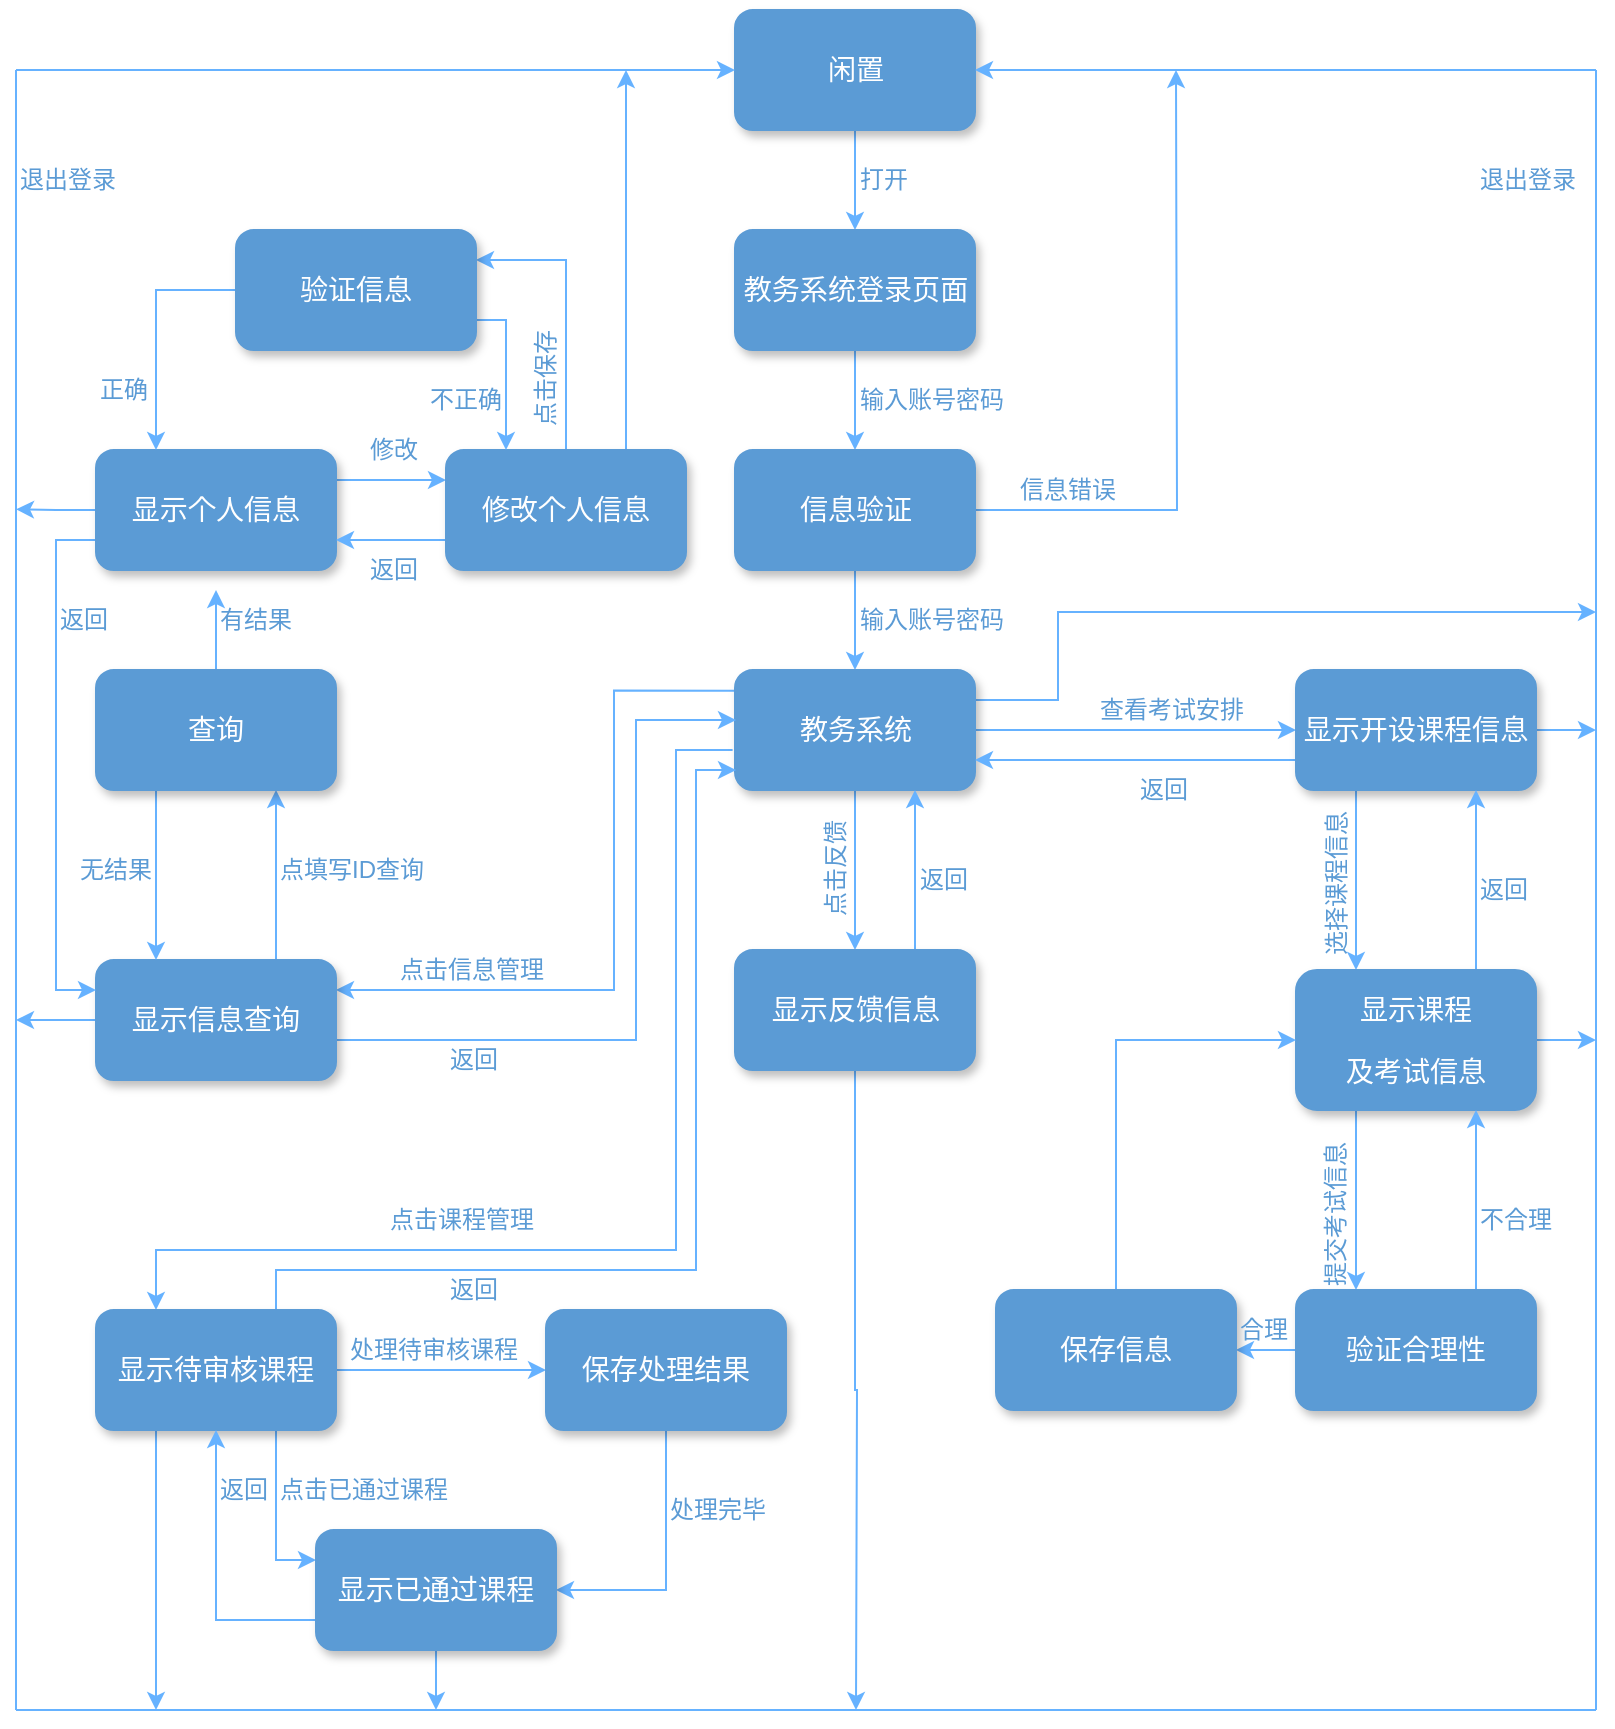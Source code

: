 <mxfile version="13.9.2" type="github"><diagram id="l8EoPeMpiLKktDauxpyL" name="Page-1"><mxGraphModel dx="1673" dy="898" grid="1" gridSize="10" guides="1" tooltips="1" connect="1" arrows="1" fold="1" page="1" pageScale="1" pageWidth="827" pageHeight="1169" math="0" shadow="0"><root><mxCell id="0"/><mxCell id="1" parent="0"/><mxCell id="6" style="edgeStyle=orthogonalEdgeStyle;rounded=0;orthogonalLoop=1;jettySize=auto;html=1;exitX=0.5;exitY=1;exitDx=0;exitDy=0;entryX=0.5;entryY=0;entryDx=0;entryDy=0;fillColor=#CCE5FF;strokeColor=#66B2FF;" parent="1" source="2" target="5" edge="1"><mxGeometry relative="1" as="geometry"><Array as="points"><mxPoint x="439.5" y="200"/><mxPoint x="439.5" y="200"/></Array></mxGeometry></mxCell><mxCell id="2" value="&lt;h3&gt;&lt;font color=&quot;#FFFFFF&quot;&gt;&lt;span style=&quot;font-weight: normal&quot;&gt;闲置&lt;/span&gt;&lt;/font&gt;&lt;/h3&gt;" style="rounded=1;whiteSpace=wrap;html=1;strokeColor=#5B9BD5;fillColor=#5b9bd5;shadow=1;" parent="1" vertex="1"><mxGeometry x="379.5" y="110" width="120" height="60" as="geometry"/></mxCell><mxCell id="8" style="edgeStyle=orthogonalEdgeStyle;rounded=0;orthogonalLoop=1;jettySize=auto;html=1;exitX=0.5;exitY=1;exitDx=0;exitDy=0;entryX=0.5;entryY=0;entryDx=0;entryDy=0;strokeColor=#66B2FF;fillColor=#CCE5FF;" parent="1" source="5" target="7" edge="1"><mxGeometry relative="1" as="geometry"/></mxCell><mxCell id="5" value="&lt;h3&gt;&lt;font color=&quot;#FFFFFF&quot;&gt;&lt;span style=&quot;font-weight: normal&quot;&gt;教务系统登录页面&lt;/span&gt;&lt;/font&gt;&lt;/h3&gt;" style="rounded=1;whiteSpace=wrap;html=1;strokeColor=#5B9BD5;fillColor=#5b9bd5;shadow=1;" parent="1" vertex="1"><mxGeometry x="379.5" y="220" width="120" height="60" as="geometry"/></mxCell><mxCell id="15" style="edgeStyle=orthogonalEdgeStyle;rounded=0;orthogonalLoop=1;jettySize=auto;html=1;exitX=0.5;exitY=1;exitDx=0;exitDy=0;entryX=0.5;entryY=0;entryDx=0;entryDy=0;strokeColor=#66B2FF;fillColor=#CCE5FF;" parent="1" source="7" target="14" edge="1"><mxGeometry relative="1" as="geometry"/></mxCell><mxCell id="yKE4LpvAJ2XlwBME3sCL-183" style="edgeStyle=orthogonalEdgeStyle;rounded=0;orthogonalLoop=1;jettySize=auto;html=1;exitX=1;exitY=0.5;exitDx=0;exitDy=0;strokeColor=#66B2FF;" edge="1" parent="1" source="7"><mxGeometry relative="1" as="geometry"><mxPoint x="600" y="140" as="targetPoint"/></mxGeometry></mxCell><mxCell id="7" value="&lt;h3&gt;&lt;font color=&quot;#FFFFFF&quot;&gt;&lt;span style=&quot;font-weight: normal&quot;&gt;信息验证&lt;/span&gt;&lt;/font&gt;&lt;/h3&gt;" style="rounded=1;whiteSpace=wrap;html=1;strokeColor=#5B9BD5;fillColor=#5b9bd5;shadow=1;" parent="1" vertex="1"><mxGeometry x="379.5" y="330" width="120" height="60" as="geometry"/></mxCell><mxCell id="9" value="&lt;font color=&quot;#5B9BD5&quot;&gt;打开&lt;/font&gt;" style="text;html=1;resizable=0;points=[];autosize=1;align=left;verticalAlign=top;spacingTop=-4;" parent="1" vertex="1"><mxGeometry x="439.5" y="185" width="40" height="20" as="geometry"/></mxCell><mxCell id="10" value="&lt;div&gt;&lt;font color=&quot;#5B9BD5&quot;&gt;输入账号密码&lt;/font&gt;&lt;/div&gt;" style="text;html=1;resizable=0;points=[];autosize=1;align=left;verticalAlign=top;spacingTop=-4;" parent="1" vertex="1"><mxGeometry x="439.5" y="295" width="90" height="20" as="geometry"/></mxCell><mxCell id="13" value="&lt;div&gt;&lt;font color=&quot;#5B9BD5&quot;&gt;信息错误&lt;/font&gt;&lt;/div&gt;" style="text;html=1;resizable=0;points=[];autosize=1;align=left;verticalAlign=top;spacingTop=-4;" parent="1" vertex="1"><mxGeometry x="519.5" y="340" width="60" height="20" as="geometry"/></mxCell><mxCell id="28" style="edgeStyle=orthogonalEdgeStyle;rounded=0;orthogonalLoop=1;jettySize=auto;html=1;exitX=1;exitY=0.5;exitDx=0;exitDy=0;entryX=0;entryY=0.5;entryDx=0;entryDy=0;strokeColor=#66B2FF;fillColor=#CCE5FF;" parent="1" source="14" target="25" edge="1"><mxGeometry relative="1" as="geometry"/></mxCell><mxCell id="71" style="edgeStyle=orthogonalEdgeStyle;rounded=0;orthogonalLoop=1;jettySize=auto;html=1;exitX=1;exitY=0.25;exitDx=0;exitDy=0;strokeColor=#66B2FF;fillColor=#CCE5FF;" parent="1" source="14" edge="1"><mxGeometry relative="1" as="geometry"><mxPoint x="810" y="411" as="targetPoint"/><Array as="points"><mxPoint x="541" y="455"/><mxPoint x="541" y="411"/></Array></mxGeometry></mxCell><mxCell id="97" value="" style="edgeStyle=orthogonalEdgeStyle;rounded=0;orthogonalLoop=1;jettySize=auto;html=1;strokeColor=#66B2FF;fillColor=#CCE5FF;" parent="1" source="14" target="86" edge="1"><mxGeometry relative="1" as="geometry"/></mxCell><mxCell id="113" style="edgeStyle=orthogonalEdgeStyle;rounded=0;orthogonalLoop=1;jettySize=auto;html=1;exitX=-0.01;exitY=0.667;exitDx=0;exitDy=0;entryX=0.25;entryY=0;entryDx=0;entryDy=0;strokeColor=#66B2FF;fillColor=#CCE5FF;exitPerimeter=0;" parent="1" source="14" target="100" edge="1"><mxGeometry relative="1" as="geometry"><Array as="points"><mxPoint x="350" y="480"/><mxPoint x="350" y="730"/><mxPoint x="90" y="730"/></Array></mxGeometry></mxCell><mxCell id="114" style="edgeStyle=orthogonalEdgeStyle;rounded=0;orthogonalLoop=1;jettySize=auto;html=1;strokeColor=#66B2FF;fillColor=#CCE5FF;exitX=-0.004;exitY=0.172;exitDx=0;exitDy=0;exitPerimeter=0;" parent="1" source="14" target="109" edge="1"><mxGeometry relative="1" as="geometry"><Array as="points"><mxPoint x="319" y="450"/><mxPoint x="319" y="600"/></Array><mxPoint x="378" y="447" as="sourcePoint"/></mxGeometry></mxCell><mxCell id="14" value="&lt;h3&gt;&lt;font color=&quot;#FFFFFF&quot;&gt;&lt;span style=&quot;font-weight: normal&quot;&gt;教务系统&lt;/span&gt;&lt;/font&gt;&lt;/h3&gt;" style="rounded=1;whiteSpace=wrap;html=1;strokeColor=#5B9BD5;fillColor=#5b9bd5;shadow=1;" parent="1" vertex="1"><mxGeometry x="379.5" y="440" width="120" height="60" as="geometry"/></mxCell><mxCell id="89" style="edgeStyle=orthogonalEdgeStyle;rounded=0;orthogonalLoop=1;jettySize=auto;html=1;exitX=0.75;exitY=0;exitDx=0;exitDy=0;entryX=0.75;entryY=1;entryDx=0;entryDy=0;strokeColor=#66B2FF;fillColor=#CCE5FF;" parent="1" source="86" target="14" edge="1"><mxGeometry relative="1" as="geometry"/></mxCell><mxCell id="yKE4LpvAJ2XlwBME3sCL-170" style="edgeStyle=orthogonalEdgeStyle;rounded=0;orthogonalLoop=1;jettySize=auto;html=1;exitX=0.5;exitY=1;exitDx=0;exitDy=0;strokeColor=#66B2FF;" edge="1" parent="1" source="86"><mxGeometry relative="1" as="geometry"><mxPoint x="440" y="960" as="targetPoint"/></mxGeometry></mxCell><mxCell id="86" value="&lt;h3&gt;&lt;font color=&quot;#FFFFFF&quot;&gt;&lt;span style=&quot;font-weight: normal&quot;&gt;显示反馈信息&lt;/span&gt;&lt;/font&gt;&lt;/h3&gt;" style="rounded=1;whiteSpace=wrap;html=1;strokeColor=#5B9BD5;fillColor=#5b9bd5;shadow=1;" parent="1" vertex="1"><mxGeometry x="379.5" y="580" width="120" height="60" as="geometry"/></mxCell><mxCell id="16" value="&lt;div&gt;&lt;font color=&quot;#5B9BD5&quot;&gt;输入账号密码&lt;/font&gt;&lt;/div&gt;" style="text;html=1;resizable=0;points=[];autosize=1;align=left;verticalAlign=top;spacingTop=-4;" parent="1" vertex="1"><mxGeometry x="439.5" y="405" width="90" height="20" as="geometry"/></mxCell><mxCell id="27" style="edgeStyle=orthogonalEdgeStyle;rounded=0;orthogonalLoop=1;jettySize=auto;html=1;exitX=0;exitY=0.75;exitDx=0;exitDy=0;entryX=1;entryY=0.75;entryDx=0;entryDy=0;strokeColor=#66B2FF;fillColor=#CCE5FF;" parent="1" source="25" target="14" edge="1"><mxGeometry relative="1" as="geometry"/></mxCell><mxCell id="61" style="edgeStyle=orthogonalEdgeStyle;rounded=0;orthogonalLoop=1;jettySize=auto;html=1;exitX=0.25;exitY=1;exitDx=0;exitDy=0;entryX=0.25;entryY=0;entryDx=0;entryDy=0;strokeColor=#66B2FF;fillColor=#CCE5FF;" parent="1" source="25" target="58" edge="1"><mxGeometry relative="1" as="geometry"/></mxCell><mxCell id="66" style="edgeStyle=orthogonalEdgeStyle;rounded=0;orthogonalLoop=1;jettySize=auto;html=1;exitX=1;exitY=0.5;exitDx=0;exitDy=0;strokeColor=#66B2FF;fillColor=#CCE5FF;" parent="1" source="25" edge="1"><mxGeometry relative="1" as="geometry"><mxPoint x="810" y="470" as="targetPoint"/></mxGeometry></mxCell><mxCell id="25" value="&lt;h3&gt;&lt;font color=&quot;#FFFFFF&quot;&gt;&lt;span style=&quot;font-weight: normal&quot;&gt;显示开设课程信息&lt;/span&gt;&lt;/font&gt;&lt;/h3&gt;" style="rounded=1;whiteSpace=wrap;html=1;strokeColor=#5B9BD5;fillColor=#5b9bd5;shadow=1;" parent="1" vertex="1"><mxGeometry x="660" y="440" width="120" height="60" as="geometry"/></mxCell><mxCell id="62" style="edgeStyle=orthogonalEdgeStyle;rounded=0;orthogonalLoop=1;jettySize=auto;html=1;exitX=0.75;exitY=0;exitDx=0;exitDy=0;entryX=0.75;entryY=1;entryDx=0;entryDy=0;strokeColor=#66B2FF;fillColor=#CCE5FF;" parent="1" source="58" target="25" edge="1"><mxGeometry relative="1" as="geometry"/></mxCell><mxCell id="65" style="edgeStyle=orthogonalEdgeStyle;rounded=0;orthogonalLoop=1;jettySize=auto;html=1;exitX=1;exitY=0.5;exitDx=0;exitDy=0;strokeColor=#66B2FF;fillColor=#CCE5FF;" parent="1" source="58" edge="1"><mxGeometry relative="1" as="geometry"><mxPoint x="810" y="625" as="targetPoint"/></mxGeometry></mxCell><mxCell id="74" style="edgeStyle=orthogonalEdgeStyle;rounded=0;orthogonalLoop=1;jettySize=auto;html=1;exitX=0.25;exitY=1;exitDx=0;exitDy=0;entryX=0.25;entryY=0;entryDx=0;entryDy=0;strokeColor=#66B2FF;fillColor=#CCE5FF;" parent="1" source="58" target="73" edge="1"><mxGeometry relative="1" as="geometry"/></mxCell><mxCell id="58" value="&lt;h3&gt;&lt;font color=&quot;#FFFFFF&quot;&gt;&lt;span style=&quot;font-weight: normal&quot;&gt;显示课程&lt;/span&gt;&lt;/font&gt;&lt;/h3&gt;&lt;h3&gt;&lt;font color=&quot;#FFFFFF&quot;&gt;&lt;span style=&quot;font-weight: normal&quot;&gt;及考试信息&lt;/span&gt;&lt;/font&gt;&lt;/h3&gt;" style="rounded=1;whiteSpace=wrap;html=1;strokeColor=#5B9BD5;fillColor=#5b9bd5;shadow=1;" parent="1" vertex="1"><mxGeometry x="660" y="590" width="120" height="70" as="geometry"/></mxCell><mxCell id="34" value="" style="endArrow=none;html=1;strokeColor=#66B2FF;fillColor=#CCE5FF;" parent="1" edge="1"><mxGeometry width="50" height="50" relative="1" as="geometry"><mxPoint x="810" y="960" as="sourcePoint"/><mxPoint x="810" y="140" as="targetPoint"/><Array as="points"><mxPoint x="810" y="471"/></Array></mxGeometry></mxCell><mxCell id="37" value="&lt;div&gt;&lt;font color=&quot;#5B9BD5&quot;&gt;查看考试安排&lt;/font&gt;&lt;/div&gt;" style="text;html=1;resizable=0;points=[];autosize=1;align=left;verticalAlign=top;spacingTop=-4;" parent="1" vertex="1"><mxGeometry x="559.5" y="450" width="90" height="20" as="geometry"/></mxCell><mxCell id="38" value="&lt;div&gt;&lt;font color=&quot;#5B9BD5&quot;&gt;返回&lt;/font&gt;&lt;/div&gt;" style="text;html=1;resizable=0;points=[];autosize=1;align=left;verticalAlign=top;spacingTop=-4;" parent="1" vertex="1"><mxGeometry x="579.5" y="490" width="40" height="20" as="geometry"/></mxCell><mxCell id="41" value="&lt;div&gt;&lt;font color=&quot;#5B9BD5&quot;&gt;退出登录&lt;/font&gt;&lt;/div&gt;" style="text;html=1;resizable=0;points=[];autosize=1;align=left;verticalAlign=top;spacingTop=-4;" parent="1" vertex="1"><mxGeometry x="750" y="185" width="60" height="20" as="geometry"/></mxCell><mxCell id="63" value="&lt;div&gt;&lt;font color=&quot;#5B9BD5&quot;&gt;返回&lt;/font&gt;&lt;/div&gt;" style="text;html=1;resizable=0;points=[];autosize=1;align=left;verticalAlign=top;spacingTop=-4;" parent="1" vertex="1"><mxGeometry x="750" y="540" width="40" height="20" as="geometry"/></mxCell><mxCell id="64" value="&lt;div&gt;&lt;font color=&quot;#5B9BD5&quot;&gt;选择课程信息&lt;/font&gt;&lt;/div&gt;" style="text;html=1;resizable=0;points=[];autosize=1;align=left;verticalAlign=top;spacingTop=-4;horizontal=0;" parent="1" vertex="1"><mxGeometry x="670" y="564.5" width="90" height="20" as="geometry"/></mxCell><mxCell id="75" style="edgeStyle=orthogonalEdgeStyle;rounded=0;orthogonalLoop=1;jettySize=auto;html=1;exitX=0.75;exitY=0;exitDx=0;exitDy=0;entryX=0.75;entryY=1;entryDx=0;entryDy=0;strokeColor=#66B2FF;fillColor=#CCE5FF;" parent="1" source="73" target="58" edge="1"><mxGeometry relative="1" as="geometry"/></mxCell><mxCell id="yKE4LpvAJ2XlwBME3sCL-144" value="" style="edgeStyle=orthogonalEdgeStyle;rounded=0;orthogonalLoop=1;jettySize=auto;html=1;strokeColor=#66B2FF;" edge="1" parent="1" source="73" target="80"><mxGeometry relative="1" as="geometry"/></mxCell><mxCell id="73" value="&lt;h3&gt;&lt;font color=&quot;#FFFFFF&quot;&gt;&lt;span style=&quot;font-weight: normal&quot;&gt;验证合理性&lt;/span&gt;&lt;/font&gt;&lt;/h3&gt;" style="rounded=1;whiteSpace=wrap;html=1;strokeColor=#5B9BD5;fillColor=#5b9bd5;shadow=1;" parent="1" vertex="1"><mxGeometry x="660" y="750" width="120" height="60" as="geometry"/></mxCell><mxCell id="85" style="edgeStyle=orthogonalEdgeStyle;rounded=0;orthogonalLoop=1;jettySize=auto;html=1;exitX=0.5;exitY=0;exitDx=0;exitDy=0;entryX=0;entryY=0.5;entryDx=0;entryDy=0;strokeColor=#66B2FF;fillColor=#CCE5FF;" parent="1" source="80" target="58" edge="1"><mxGeometry relative="1" as="geometry"/></mxCell><mxCell id="80" value="&lt;h3&gt;&lt;font color=&quot;#FFFFFF&quot;&gt;&lt;span style=&quot;font-weight: normal&quot;&gt;保存信息&lt;/span&gt;&lt;/font&gt;&lt;/h3&gt;" style="rounded=1;whiteSpace=wrap;html=1;strokeColor=#5B9BD5;fillColor=#5b9bd5;shadow=1;" parent="1" vertex="1"><mxGeometry x="510" y="750" width="120" height="60" as="geometry"/></mxCell><mxCell id="76" value="&lt;div&gt;&lt;font color=&quot;#5B9BD5&quot;&gt;提交考试信息&lt;/font&gt;&lt;/div&gt;" style="text;html=1;resizable=0;points=[];autosize=1;align=left;verticalAlign=top;spacingTop=-4;horizontal=0;" parent="1" vertex="1"><mxGeometry x="670" y="670" width="30" height="80" as="geometry"/></mxCell><mxCell id="78" value="&lt;font color=&quot;#5B9BD5&quot;&gt;不合理&lt;/font&gt;" style="text;html=1;resizable=0;points=[];autosize=1;align=left;verticalAlign=top;spacingTop=-4;" parent="1" vertex="1"><mxGeometry x="750" y="705" width="50" height="20" as="geometry"/></mxCell><mxCell id="82" value="&lt;font color=&quot;#5B9BD5&quot;&gt;合理&lt;/font&gt;" style="text;html=1;resizable=0;points=[];autosize=1;align=left;verticalAlign=top;spacingTop=-4;" parent="1" vertex="1"><mxGeometry x="630" y="760" width="40" height="20" as="geometry"/></mxCell><mxCell id="90" value="&lt;div&gt;&lt;font color=&quot;#5B9BD5&quot;&gt;点击反馈&lt;/font&gt;&lt;/div&gt;" style="text;html=1;resizable=0;points=[];autosize=1;align=left;verticalAlign=top;spacingTop=-4;horizontal=0;" parent="1" vertex="1"><mxGeometry x="420" y="515" width="30" height="50" as="geometry"/></mxCell><mxCell id="92" value="&lt;div&gt;&lt;font color=&quot;#5B9BD5&quot;&gt;返回&lt;/font&gt;&lt;/div&gt;" style="text;html=1;resizable=0;points=[];autosize=1;align=left;verticalAlign=top;spacingTop=-4;" parent="1" vertex="1"><mxGeometry x="470" y="535" width="40" height="20" as="geometry"/></mxCell><mxCell id="106" style="edgeStyle=orthogonalEdgeStyle;rounded=0;orthogonalLoop=1;jettySize=auto;html=1;exitX=0.75;exitY=0;exitDx=0;exitDy=0;strokeColor=#66B2FF;fillColor=#CCE5FF;" parent="1" source="100" edge="1"><mxGeometry relative="1" as="geometry"><Array as="points"><mxPoint x="150" y="740"/><mxPoint x="360" y="740"/><mxPoint x="360" y="490"/></Array><mxPoint x="380" y="490" as="targetPoint"/></mxGeometry></mxCell><mxCell id="yKE4LpvAJ2XlwBME3sCL-157" style="edgeStyle=orthogonalEdgeStyle;rounded=0;orthogonalLoop=1;jettySize=auto;html=1;exitX=1;exitY=0.5;exitDx=0;exitDy=0;strokeColor=#66B2FF;" edge="1" parent="1" source="100" target="yKE4LpvAJ2XlwBME3sCL-154"><mxGeometry relative="1" as="geometry"/></mxCell><mxCell id="yKE4LpvAJ2XlwBME3sCL-162" style="edgeStyle=orthogonalEdgeStyle;rounded=0;orthogonalLoop=1;jettySize=auto;html=1;exitX=0.75;exitY=1;exitDx=0;exitDy=0;entryX=0;entryY=0.25;entryDx=0;entryDy=0;strokeColor=#66B2FF;" edge="1" parent="1" source="100" target="yKE4LpvAJ2XlwBME3sCL-159"><mxGeometry relative="1" as="geometry"/></mxCell><mxCell id="yKE4LpvAJ2XlwBME3sCL-169" style="edgeStyle=orthogonalEdgeStyle;rounded=0;orthogonalLoop=1;jettySize=auto;html=1;exitX=0.25;exitY=1;exitDx=0;exitDy=0;strokeColor=#66B2FF;" edge="1" parent="1" source="100"><mxGeometry relative="1" as="geometry"><mxPoint x="90" y="960" as="targetPoint"/></mxGeometry></mxCell><mxCell id="100" value="&lt;h3&gt;&lt;font color=&quot;#FFFFFF&quot;&gt;&lt;span style=&quot;font-weight: normal&quot;&gt;显示待审核课程&lt;/span&gt;&lt;/font&gt;&lt;/h3&gt;" style="rounded=1;whiteSpace=wrap;html=1;strokeColor=#5B9BD5;fillColor=#5b9bd5;shadow=1;" parent="1" vertex="1"><mxGeometry x="60" y="760" width="120" height="60" as="geometry"/></mxCell><mxCell id="101" value="&lt;div&gt;&lt;font color=&quot;#5B9BD5&quot;&gt;点击课程管理&lt;/font&gt;&lt;/div&gt;" style="text;html=1;resizable=0;points=[];autosize=1;align=left;verticalAlign=top;spacingTop=-4;" parent="1" vertex="1"><mxGeometry x="205" y="705" width="90" height="20" as="geometry"/></mxCell><mxCell id="105" value="&lt;div&gt;&lt;font color=&quot;#5B9BD5&quot;&gt;返回&lt;/font&gt;&lt;/div&gt;" style="text;html=1;resizable=0;points=[];autosize=1;align=left;verticalAlign=top;spacingTop=-4;" parent="1" vertex="1"><mxGeometry x="235" y="740" width="40" height="20" as="geometry"/></mxCell><mxCell id="110" style="edgeStyle=orthogonalEdgeStyle;rounded=0;orthogonalLoop=1;jettySize=auto;html=1;fillColor=#CCE5FF;strokeColor=#66B2FF;" parent="1" edge="1"><mxGeometry relative="1" as="geometry"><mxPoint x="380" y="465" as="targetPoint"/><Array as="points"><mxPoint x="180" y="625"/><mxPoint x="330" y="625"/><mxPoint x="330" y="465"/></Array><mxPoint x="180" y="625" as="sourcePoint"/></mxGeometry></mxCell><mxCell id="yKE4LpvAJ2XlwBME3sCL-119" style="edgeStyle=orthogonalEdgeStyle;rounded=0;orthogonalLoop=1;jettySize=auto;html=1;exitX=0.75;exitY=0;exitDx=0;exitDy=0;entryX=0.75;entryY=1;entryDx=0;entryDy=0;strokeColor=#66B2FF;" edge="1" parent="1" source="109" target="yKE4LpvAJ2XlwBME3sCL-116"><mxGeometry relative="1" as="geometry"/></mxCell><mxCell id="yKE4LpvAJ2XlwBME3sCL-172" style="edgeStyle=orthogonalEdgeStyle;rounded=0;orthogonalLoop=1;jettySize=auto;html=1;exitX=0;exitY=0.5;exitDx=0;exitDy=0;strokeColor=#66B2FF;" edge="1" parent="1" source="109"><mxGeometry relative="1" as="geometry"><mxPoint x="20" y="615" as="targetPoint"/></mxGeometry></mxCell><mxCell id="109" value="&lt;h3&gt;&lt;font color=&quot;#FFFFFF&quot;&gt;&lt;span style=&quot;font-weight: normal&quot;&gt;显示信息查询&lt;/span&gt;&lt;/font&gt;&lt;/h3&gt;" style="rounded=1;whiteSpace=wrap;html=1;strokeColor=#5B9BD5;fillColor=#5b9bd5;shadow=1;" parent="1" vertex="1"><mxGeometry x="60" y="585" width="120" height="60" as="geometry"/></mxCell><mxCell id="115" value="&lt;div&gt;&lt;font color=&quot;#5B9BD5&quot;&gt;点击信息管理&lt;/font&gt;&lt;/div&gt;" style="text;html=1;resizable=0;points=[];autosize=1;align=left;verticalAlign=top;spacingTop=-4;direction=east;horizontal=1;" parent="1" vertex="1"><mxGeometry x="210" y="580" width="90" height="20" as="geometry"/></mxCell><mxCell id="116" value="&lt;div&gt;&lt;font color=&quot;#5B9BD5&quot;&gt;返回&lt;/font&gt;&lt;/div&gt;" style="text;html=1;resizable=0;points=[];autosize=1;align=left;verticalAlign=top;spacingTop=-4;" parent="1" vertex="1"><mxGeometry x="235" y="625" width="40" height="20" as="geometry"/></mxCell><mxCell id="yKE4LpvAJ2XlwBME3sCL-121" style="edgeStyle=orthogonalEdgeStyle;rounded=0;orthogonalLoop=1;jettySize=auto;html=1;exitX=0.25;exitY=1;exitDx=0;exitDy=0;entryX=0.25;entryY=0;entryDx=0;entryDy=0;strokeColor=#66B2FF;" edge="1" parent="1" source="yKE4LpvAJ2XlwBME3sCL-116" target="109"><mxGeometry relative="1" as="geometry"/></mxCell><mxCell id="yKE4LpvAJ2XlwBME3sCL-127" value="" style="edgeStyle=orthogonalEdgeStyle;rounded=0;orthogonalLoop=1;jettySize=auto;html=1;strokeColor=#66B2FF;" edge="1" parent="1" source="yKE4LpvAJ2XlwBME3sCL-116"><mxGeometry relative="1" as="geometry"><mxPoint x="120" y="400" as="targetPoint"/></mxGeometry></mxCell><mxCell id="yKE4LpvAJ2XlwBME3sCL-116" value="&lt;h3&gt;&lt;font color=&quot;#FFFFFF&quot;&gt;&lt;span style=&quot;font-weight: normal&quot;&gt;查询&lt;/span&gt;&lt;/font&gt;&lt;/h3&gt;" style="rounded=1;whiteSpace=wrap;html=1;strokeColor=#5B9BD5;fillColor=#5b9bd5;shadow=1;" vertex="1" parent="1"><mxGeometry x="60" y="440" width="120" height="60" as="geometry"/></mxCell><mxCell id="yKE4LpvAJ2XlwBME3sCL-122" value="&lt;div&gt;&lt;font color=&quot;#5B9BD5&quot;&gt;点填写ID查询&lt;/font&gt;&lt;/div&gt;" style="text;html=1;resizable=0;points=[];autosize=1;align=left;verticalAlign=top;spacingTop=-4;horizontal=1;direction=south;" vertex="1" parent="1"><mxGeometry x="150" y="530" width="80" height="30" as="geometry"/></mxCell><mxCell id="yKE4LpvAJ2XlwBME3sCL-123" value="&lt;div&gt;&lt;font color=&quot;#5B9BD5&quot;&gt;无结果&lt;/font&gt;&lt;/div&gt;" style="text;html=1;resizable=0;points=[];autosize=1;align=left;verticalAlign=top;spacingTop=-4;" vertex="1" parent="1"><mxGeometry x="50" y="530" width="50" height="20" as="geometry"/></mxCell><mxCell id="yKE4LpvAJ2XlwBME3sCL-128" value="&lt;div&gt;&lt;font color=&quot;#5B9BD5&quot;&gt;有结果&lt;/font&gt;&lt;/div&gt;" style="text;html=1;resizable=0;points=[];autosize=1;align=left;verticalAlign=top;spacingTop=-4;" vertex="1" parent="1"><mxGeometry x="120" y="405" width="50" height="20" as="geometry"/></mxCell><mxCell id="yKE4LpvAJ2XlwBME3sCL-135" style="edgeStyle=orthogonalEdgeStyle;rounded=0;orthogonalLoop=1;jettySize=auto;html=1;exitX=1;exitY=0.25;exitDx=0;exitDy=0;entryX=0;entryY=0.25;entryDx=0;entryDy=0;strokeColor=#66B2FF;" edge="1" parent="1" source="yKE4LpvAJ2XlwBME3sCL-130" target="yKE4LpvAJ2XlwBME3sCL-134"><mxGeometry relative="1" as="geometry"/></mxCell><mxCell id="yKE4LpvAJ2XlwBME3sCL-175" style="edgeStyle=orthogonalEdgeStyle;rounded=0;orthogonalLoop=1;jettySize=auto;html=1;exitX=0;exitY=0.5;exitDx=0;exitDy=0;strokeColor=#66B2FF;" edge="1" parent="1" source="yKE4LpvAJ2XlwBME3sCL-130"><mxGeometry relative="1" as="geometry"><mxPoint x="20" y="359.647" as="targetPoint"/></mxGeometry></mxCell><mxCell id="yKE4LpvAJ2XlwBME3sCL-176" style="edgeStyle=orthogonalEdgeStyle;rounded=0;orthogonalLoop=1;jettySize=auto;html=1;exitX=0;exitY=0.75;exitDx=0;exitDy=0;entryX=0;entryY=0.25;entryDx=0;entryDy=0;strokeColor=#66B2FF;" edge="1" parent="1" source="yKE4LpvAJ2XlwBME3sCL-130" target="109"><mxGeometry relative="1" as="geometry"/></mxCell><mxCell id="yKE4LpvAJ2XlwBME3sCL-130" value="&lt;h3&gt;&lt;font color=&quot;#FFFFFF&quot;&gt;&lt;span style=&quot;font-weight: normal&quot;&gt;显示个人信息&lt;/span&gt;&lt;/font&gt;&lt;/h3&gt;" style="rounded=1;whiteSpace=wrap;html=1;strokeColor=#5B9BD5;fillColor=#5b9bd5;shadow=1;" vertex="1" parent="1"><mxGeometry x="60" y="330" width="120" height="60" as="geometry"/></mxCell><mxCell id="yKE4LpvAJ2XlwBME3sCL-136" style="edgeStyle=orthogonalEdgeStyle;rounded=0;orthogonalLoop=1;jettySize=auto;html=1;exitX=0;exitY=0.75;exitDx=0;exitDy=0;entryX=1;entryY=0.75;entryDx=0;entryDy=0;strokeColor=#66B2FF;" edge="1" parent="1" source="yKE4LpvAJ2XlwBME3sCL-134" target="yKE4LpvAJ2XlwBME3sCL-130"><mxGeometry relative="1" as="geometry"/></mxCell><mxCell id="yKE4LpvAJ2XlwBME3sCL-149" style="edgeStyle=orthogonalEdgeStyle;rounded=0;orthogonalLoop=1;jettySize=auto;html=1;exitX=0.5;exitY=0;exitDx=0;exitDy=0;entryX=1;entryY=0.25;entryDx=0;entryDy=0;strokeColor=#66B2FF;" edge="1" parent="1" source="yKE4LpvAJ2XlwBME3sCL-134" target="yKE4LpvAJ2XlwBME3sCL-140"><mxGeometry relative="1" as="geometry"><Array as="points"><mxPoint x="295" y="235"/></Array></mxGeometry></mxCell><mxCell id="yKE4LpvAJ2XlwBME3sCL-179" style="edgeStyle=orthogonalEdgeStyle;rounded=0;orthogonalLoop=1;jettySize=auto;html=1;exitX=0.75;exitY=0;exitDx=0;exitDy=0;strokeColor=#66B2FF;" edge="1" parent="1" source="yKE4LpvAJ2XlwBME3sCL-134"><mxGeometry relative="1" as="geometry"><mxPoint x="325" y="140" as="targetPoint"/></mxGeometry></mxCell><mxCell id="yKE4LpvAJ2XlwBME3sCL-134" value="&lt;h3&gt;&lt;font color=&quot;#FFFFFF&quot;&gt;&lt;span style=&quot;font-weight: normal&quot;&gt;修改个人信息&lt;/span&gt;&lt;/font&gt;&lt;/h3&gt;" style="rounded=1;whiteSpace=wrap;html=1;strokeColor=#5B9BD5;fillColor=#5b9bd5;shadow=1;" vertex="1" parent="1"><mxGeometry x="235" y="330" width="120" height="60" as="geometry"/></mxCell><mxCell id="yKE4LpvAJ2XlwBME3sCL-137" value="&lt;div&gt;&lt;font color=&quot;#5B9BD5&quot;&gt;返回&lt;/font&gt;&lt;/div&gt;" style="text;html=1;resizable=0;points=[];autosize=1;align=left;verticalAlign=top;spacingTop=-4;" vertex="1" parent="1"><mxGeometry x="195" y="380" width="40" height="20" as="geometry"/></mxCell><mxCell id="yKE4LpvAJ2XlwBME3sCL-138" value="&lt;div&gt;&lt;font color=&quot;#5B9BD5&quot;&gt;修改&lt;/font&gt;&lt;/div&gt;" style="text;html=1;resizable=0;points=[];autosize=1;align=left;verticalAlign=top;spacingTop=-4;" vertex="1" parent="1"><mxGeometry x="195" y="320" width="40" height="20" as="geometry"/></mxCell><mxCell id="yKE4LpvAJ2XlwBME3sCL-145" style="edgeStyle=orthogonalEdgeStyle;rounded=0;orthogonalLoop=1;jettySize=auto;html=1;exitX=0;exitY=0.5;exitDx=0;exitDy=0;entryX=0.25;entryY=0;entryDx=0;entryDy=0;strokeColor=#66B2FF;" edge="1" parent="1" source="yKE4LpvAJ2XlwBME3sCL-140" target="yKE4LpvAJ2XlwBME3sCL-130"><mxGeometry relative="1" as="geometry"><Array as="points"><mxPoint x="90" y="250"/></Array></mxGeometry></mxCell><mxCell id="yKE4LpvAJ2XlwBME3sCL-147" style="edgeStyle=orthogonalEdgeStyle;rounded=0;orthogonalLoop=1;jettySize=auto;html=1;exitX=1;exitY=0.75;exitDx=0;exitDy=0;entryX=0.25;entryY=0;entryDx=0;entryDy=0;strokeColor=#66B2FF;" edge="1" parent="1" source="yKE4LpvAJ2XlwBME3sCL-140" target="yKE4LpvAJ2XlwBME3sCL-134"><mxGeometry relative="1" as="geometry"><Array as="points"><mxPoint x="265" y="265"/></Array></mxGeometry></mxCell><mxCell id="yKE4LpvAJ2XlwBME3sCL-140" value="&lt;h3&gt;&lt;font color=&quot;#FFFFFF&quot;&gt;&lt;span style=&quot;font-weight: normal&quot;&gt;验证信息&lt;/span&gt;&lt;/font&gt;&lt;/h3&gt;" style="rounded=1;whiteSpace=wrap;html=1;strokeColor=#5B9BD5;fillColor=#5b9bd5;shadow=1;" vertex="1" parent="1"><mxGeometry x="130" y="220" width="120" height="60" as="geometry"/></mxCell><mxCell id="yKE4LpvAJ2XlwBME3sCL-150" value="&lt;div&gt;&lt;font color=&quot;#5B9BD5&quot;&gt;不正确&lt;/font&gt;&lt;/div&gt;" style="text;html=1;resizable=0;points=[];autosize=1;align=left;verticalAlign=top;spacingTop=-4;" vertex="1" parent="1"><mxGeometry x="225" y="295" width="50" height="20" as="geometry"/></mxCell><mxCell id="yKE4LpvAJ2XlwBME3sCL-151" value="&lt;div&gt;&lt;font color=&quot;#5B9BD5&quot;&gt;正确&lt;/font&gt;&lt;/div&gt;" style="text;html=1;resizable=0;points=[];autosize=1;align=left;verticalAlign=top;spacingTop=-4;" vertex="1" parent="1"><mxGeometry x="60" y="290" width="40" height="20" as="geometry"/></mxCell><mxCell id="yKE4LpvAJ2XlwBME3sCL-152" value="&lt;div&gt;&lt;font color=&quot;#5B9BD5&quot;&gt;点击保存&lt;/font&gt;&lt;/div&gt;" style="text;html=1;resizable=0;points=[];autosize=1;align=left;verticalAlign=top;spacingTop=-4;horizontal=0;" vertex="1" parent="1"><mxGeometry x="275" y="300" width="60" height="20" as="geometry"/></mxCell><mxCell id="yKE4LpvAJ2XlwBME3sCL-160" style="edgeStyle=orthogonalEdgeStyle;rounded=0;orthogonalLoop=1;jettySize=auto;html=1;exitX=0.5;exitY=1;exitDx=0;exitDy=0;entryX=1;entryY=0.5;entryDx=0;entryDy=0;strokeColor=#66B2FF;" edge="1" parent="1" source="yKE4LpvAJ2XlwBME3sCL-154" target="yKE4LpvAJ2XlwBME3sCL-159"><mxGeometry relative="1" as="geometry"/></mxCell><mxCell id="yKE4LpvAJ2XlwBME3sCL-154" value="&lt;h3&gt;&lt;font color=&quot;#FFFFFF&quot;&gt;&lt;span style=&quot;font-weight: normal&quot;&gt;保存处理结果&lt;/span&gt;&lt;/font&gt;&lt;/h3&gt;" style="rounded=1;whiteSpace=wrap;html=1;strokeColor=#5B9BD5;fillColor=#5b9bd5;shadow=1;" vertex="1" parent="1"><mxGeometry x="285" y="760" width="120" height="60" as="geometry"/></mxCell><mxCell id="yKE4LpvAJ2XlwBME3sCL-158" value="&lt;div&gt;&lt;font color=&quot;#5B9BD5&quot;&gt;处理待审核课程&lt;/font&gt;&lt;/div&gt;" style="text;html=1;resizable=0;points=[];autosize=1;align=left;verticalAlign=top;spacingTop=-4;" vertex="1" parent="1"><mxGeometry x="185" y="770" width="100" height="20" as="geometry"/></mxCell><mxCell id="yKE4LpvAJ2XlwBME3sCL-163" style="edgeStyle=orthogonalEdgeStyle;rounded=0;orthogonalLoop=1;jettySize=auto;html=1;exitX=0;exitY=0.75;exitDx=0;exitDy=0;entryX=0.5;entryY=1;entryDx=0;entryDy=0;strokeColor=#66B2FF;" edge="1" parent="1" source="yKE4LpvAJ2XlwBME3sCL-159" target="100"><mxGeometry relative="1" as="geometry"><Array as="points"><mxPoint x="120" y="915"/></Array></mxGeometry></mxCell><mxCell id="yKE4LpvAJ2XlwBME3sCL-168" style="edgeStyle=orthogonalEdgeStyle;rounded=0;orthogonalLoop=1;jettySize=auto;html=1;exitX=0.5;exitY=1;exitDx=0;exitDy=0;strokeColor=#66B2FF;" edge="1" parent="1" source="yKE4LpvAJ2XlwBME3sCL-159"><mxGeometry relative="1" as="geometry"><mxPoint x="230" y="960" as="targetPoint"/></mxGeometry></mxCell><mxCell id="yKE4LpvAJ2XlwBME3sCL-159" value="&lt;h3&gt;&lt;font color=&quot;#FFFFFF&quot;&gt;&lt;span style=&quot;font-weight: normal&quot;&gt;显示已通过课程&lt;/span&gt;&lt;/font&gt;&lt;/h3&gt;" style="rounded=1;whiteSpace=wrap;html=1;strokeColor=#5B9BD5;fillColor=#5b9bd5;shadow=1;" vertex="1" parent="1"><mxGeometry x="170" y="870" width="120" height="60" as="geometry"/></mxCell><mxCell id="yKE4LpvAJ2XlwBME3sCL-161" value="&lt;div&gt;&lt;font color=&quot;#5B9BD5&quot;&gt;处理完毕&lt;/font&gt;&lt;/div&gt;" style="text;html=1;resizable=0;points=[];autosize=1;align=left;verticalAlign=top;spacingTop=-4;" vertex="1" parent="1"><mxGeometry x="345" y="850" width="60" height="20" as="geometry"/></mxCell><mxCell id="yKE4LpvAJ2XlwBME3sCL-165" value="&lt;div&gt;&lt;font color=&quot;#5B9BD5&quot;&gt;点击已通过课程&lt;/font&gt;&lt;/div&gt;" style="text;html=1;resizable=0;points=[];autosize=1;align=left;verticalAlign=top;spacingTop=-4;" vertex="1" parent="1"><mxGeometry x="150" y="840" width="100" height="20" as="geometry"/></mxCell><mxCell id="yKE4LpvAJ2XlwBME3sCL-166" value="&lt;div&gt;&lt;font color=&quot;#5B9BD5&quot;&gt;返回&lt;/font&gt;&lt;/div&gt;" style="text;html=1;resizable=0;points=[];autosize=1;align=left;verticalAlign=top;spacingTop=-4;" vertex="1" parent="1"><mxGeometry x="120" y="840" width="40" height="20" as="geometry"/></mxCell><mxCell id="yKE4LpvAJ2XlwBME3sCL-167" value="" style="endArrow=none;html=1;strokeColor=#66B2FF;" edge="1" parent="1"><mxGeometry width="50" height="50" relative="1" as="geometry"><mxPoint x="20" y="960" as="sourcePoint"/><mxPoint x="810" y="960" as="targetPoint"/></mxGeometry></mxCell><mxCell id="yKE4LpvAJ2XlwBME3sCL-171" value="" style="endArrow=none;html=1;strokeColor=#66B2FF;" edge="1" parent="1"><mxGeometry width="50" height="50" relative="1" as="geometry"><mxPoint x="20" y="960" as="sourcePoint"/><mxPoint x="20" y="140" as="targetPoint"/></mxGeometry></mxCell><mxCell id="yKE4LpvAJ2XlwBME3sCL-173" value="" style="endArrow=classic;html=1;strokeColor=#66B2FF;entryX=0;entryY=0.5;entryDx=0;entryDy=0;" edge="1" parent="1" target="2"><mxGeometry width="50" height="50" relative="1" as="geometry"><mxPoint x="20" y="140" as="sourcePoint"/><mxPoint x="185" y="120" as="targetPoint"/></mxGeometry></mxCell><mxCell id="yKE4LpvAJ2XlwBME3sCL-177" value="&lt;div&gt;&lt;font color=&quot;#5B9BD5&quot;&gt;返回&lt;/font&gt;&lt;/div&gt;" style="text;html=1;resizable=0;points=[];autosize=1;align=left;verticalAlign=top;spacingTop=-4;" vertex="1" parent="1"><mxGeometry x="40" y="405" width="40" height="20" as="geometry"/></mxCell><mxCell id="yKE4LpvAJ2XlwBME3sCL-180" value="&lt;div&gt;&lt;font color=&quot;#5B9BD5&quot;&gt;退出登录&lt;/font&gt;&lt;/div&gt;" style="text;html=1;resizable=0;points=[];autosize=1;align=left;verticalAlign=top;spacingTop=-4;" vertex="1" parent="1"><mxGeometry x="20" y="185" width="60" height="20" as="geometry"/></mxCell><mxCell id="yKE4LpvAJ2XlwBME3sCL-182" value="" style="endArrow=classic;html=1;strokeColor=#66B2FF;entryX=1;entryY=0.5;entryDx=0;entryDy=0;" edge="1" parent="1" target="2"><mxGeometry width="50" height="50" relative="1" as="geometry"><mxPoint x="810" y="140" as="sourcePoint"/><mxPoint x="675" y="295" as="targetPoint"/></mxGeometry></mxCell></root></mxGraphModel></diagram></mxfile>